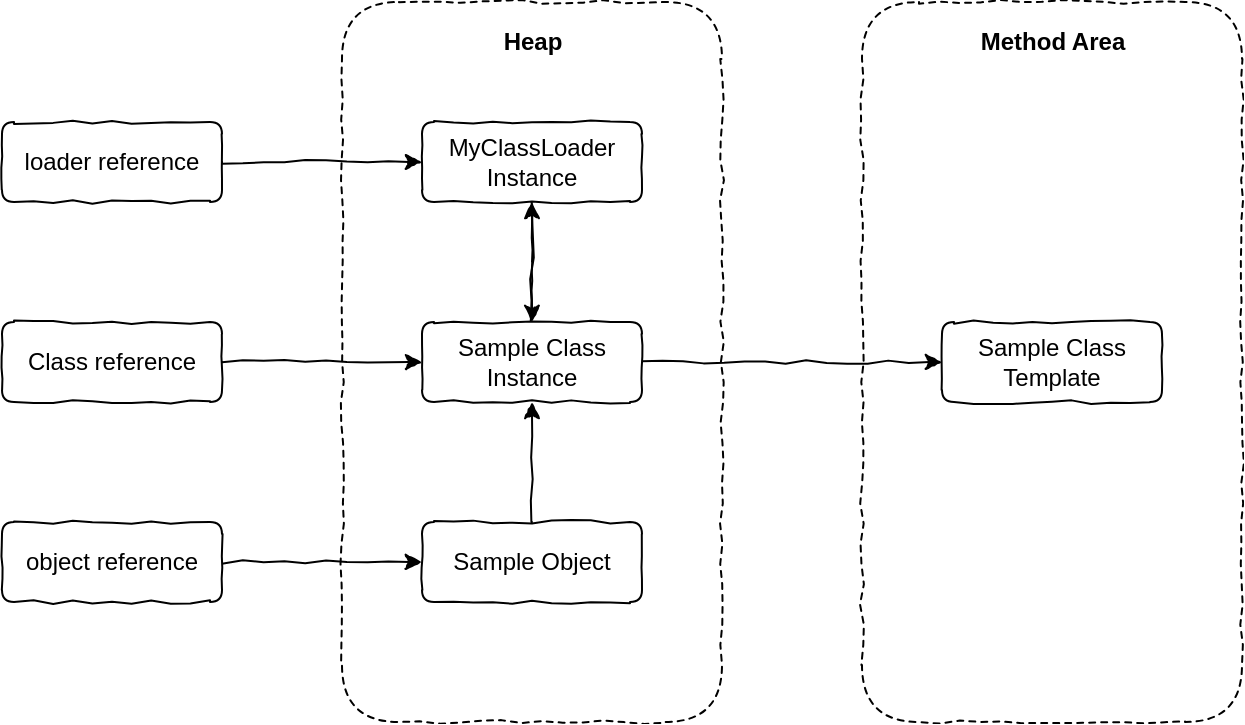 <mxfile version="14.6.13" type="device"><diagram id="C5RBs43oDa-KdzZeNtuy" name="Page-1"><mxGraphModel dx="1178" dy="676" grid="1" gridSize="10" guides="1" tooltips="1" connect="1" arrows="1" fold="1" page="1" pageScale="1" pageWidth="827" pageHeight="583" math="0" shadow="0"><root><mxCell id="WIyWlLk6GJQsqaUBKTNV-0"/><mxCell id="WIyWlLk6GJQsqaUBKTNV-1" parent="WIyWlLk6GJQsqaUBKTNV-0"/><mxCell id="WVULW-v_j61Ct4LWgTXI-8" value="" style="rounded=1;whiteSpace=wrap;html=1;dashed=1;comic=1;" vertex="1" parent="WIyWlLk6GJQsqaUBKTNV-1"><mxGeometry x="490" y="60" width="190" height="360" as="geometry"/></mxCell><mxCell id="WVULW-v_j61Ct4LWgTXI-6" value="" style="rounded=1;whiteSpace=wrap;html=1;dashed=1;comic=1;" vertex="1" parent="WIyWlLk6GJQsqaUBKTNV-1"><mxGeometry x="230" y="60" width="190" height="360" as="geometry"/></mxCell><mxCell id="WVULW-v_j61Ct4LWgTXI-11" style="edgeStyle=orthogonalEdgeStyle;rounded=0;orthogonalLoop=1;jettySize=auto;html=1;entryX=0;entryY=0.5;entryDx=0;entryDy=0;comic=1;" edge="1" parent="WIyWlLk6GJQsqaUBKTNV-1" source="WVULW-v_j61Ct4LWgTXI-0" target="WVULW-v_j61Ct4LWgTXI-3"><mxGeometry relative="1" as="geometry"/></mxCell><mxCell id="WVULW-v_j61Ct4LWgTXI-0" value="loader reference" style="rounded=1;whiteSpace=wrap;html=1;comic=1;" vertex="1" parent="WIyWlLk6GJQsqaUBKTNV-1"><mxGeometry x="60" y="120" width="110" height="40" as="geometry"/></mxCell><mxCell id="WVULW-v_j61Ct4LWgTXI-12" style="edgeStyle=orthogonalEdgeStyle;rounded=0;orthogonalLoop=1;jettySize=auto;html=1;entryX=0;entryY=0.5;entryDx=0;entryDy=0;comic=1;" edge="1" parent="WIyWlLk6GJQsqaUBKTNV-1" source="WVULW-v_j61Ct4LWgTXI-1" target="WVULW-v_j61Ct4LWgTXI-4"><mxGeometry relative="1" as="geometry"/></mxCell><mxCell id="WVULW-v_j61Ct4LWgTXI-1" value="Class reference" style="rounded=1;whiteSpace=wrap;html=1;comic=1;" vertex="1" parent="WIyWlLk6GJQsqaUBKTNV-1"><mxGeometry x="60" y="220" width="110" height="40" as="geometry"/></mxCell><mxCell id="WVULW-v_j61Ct4LWgTXI-13" style="edgeStyle=orthogonalEdgeStyle;rounded=0;orthogonalLoop=1;jettySize=auto;html=1;entryX=0;entryY=0.5;entryDx=0;entryDy=0;comic=1;" edge="1" parent="WIyWlLk6GJQsqaUBKTNV-1" source="WVULW-v_j61Ct4LWgTXI-2" target="WVULW-v_j61Ct4LWgTXI-5"><mxGeometry relative="1" as="geometry"/></mxCell><mxCell id="WVULW-v_j61Ct4LWgTXI-2" value="object reference" style="rounded=1;whiteSpace=wrap;html=1;comic=1;" vertex="1" parent="WIyWlLk6GJQsqaUBKTNV-1"><mxGeometry x="60" y="320" width="110" height="40" as="geometry"/></mxCell><mxCell id="WVULW-v_j61Ct4LWgTXI-19" style="edgeStyle=orthogonalEdgeStyle;rounded=0;orthogonalLoop=1;jettySize=auto;html=1;comic=1;" edge="1" parent="WIyWlLk6GJQsqaUBKTNV-1" source="WVULW-v_j61Ct4LWgTXI-3"><mxGeometry relative="1" as="geometry"><mxPoint x="325" y="220" as="targetPoint"/></mxGeometry></mxCell><mxCell id="WVULW-v_j61Ct4LWgTXI-3" value="MyClassLoader Instance" style="rounded=1;whiteSpace=wrap;html=1;comic=1;" vertex="1" parent="WIyWlLk6GJQsqaUBKTNV-1"><mxGeometry x="270" y="120" width="110" height="40" as="geometry"/></mxCell><mxCell id="WVULW-v_j61Ct4LWgTXI-16" style="edgeStyle=orthogonalEdgeStyle;rounded=0;orthogonalLoop=1;jettySize=auto;html=1;entryX=0;entryY=0.5;entryDx=0;entryDy=0;comic=1;" edge="1" parent="WIyWlLk6GJQsqaUBKTNV-1" source="WVULW-v_j61Ct4LWgTXI-4" target="WVULW-v_j61Ct4LWgTXI-10"><mxGeometry relative="1" as="geometry"/></mxCell><mxCell id="WVULW-v_j61Ct4LWgTXI-18" style="edgeStyle=orthogonalEdgeStyle;rounded=0;orthogonalLoop=1;jettySize=auto;html=1;entryX=0.5;entryY=1;entryDx=0;entryDy=0;comic=1;" edge="1" parent="WIyWlLk6GJQsqaUBKTNV-1" source="WVULW-v_j61Ct4LWgTXI-4" target="WVULW-v_j61Ct4LWgTXI-3"><mxGeometry relative="1" as="geometry"/></mxCell><mxCell id="WVULW-v_j61Ct4LWgTXI-4" value="Sample Class Instance" style="rounded=1;whiteSpace=wrap;html=1;comic=1;" vertex="1" parent="WIyWlLk6GJQsqaUBKTNV-1"><mxGeometry x="270" y="220" width="110" height="40" as="geometry"/></mxCell><mxCell id="WVULW-v_j61Ct4LWgTXI-14" style="edgeStyle=orthogonalEdgeStyle;rounded=0;orthogonalLoop=1;jettySize=auto;html=1;entryX=0.5;entryY=1;entryDx=0;entryDy=0;comic=1;" edge="1" parent="WIyWlLk6GJQsqaUBKTNV-1" source="WVULW-v_j61Ct4LWgTXI-5" target="WVULW-v_j61Ct4LWgTXI-4"><mxGeometry relative="1" as="geometry"/></mxCell><mxCell id="WVULW-v_j61Ct4LWgTXI-5" value="Sample Object" style="rounded=1;whiteSpace=wrap;html=1;comic=1;" vertex="1" parent="WIyWlLk6GJQsqaUBKTNV-1"><mxGeometry x="270" y="320" width="110" height="40" as="geometry"/></mxCell><mxCell id="WVULW-v_j61Ct4LWgTXI-7" value="&lt;b&gt;Heap&lt;/b&gt;" style="text;html=1;align=center;verticalAlign=middle;resizable=0;points=[];autosize=1;strokeColor=none;comic=1;" vertex="1" parent="WIyWlLk6GJQsqaUBKTNV-1"><mxGeometry x="305" y="70" width="40" height="20" as="geometry"/></mxCell><mxCell id="WVULW-v_j61Ct4LWgTXI-9" value="&lt;b&gt;Method Area&lt;/b&gt;" style="text;html=1;align=center;verticalAlign=middle;resizable=0;points=[];autosize=1;strokeColor=none;comic=1;" vertex="1" parent="WIyWlLk6GJQsqaUBKTNV-1"><mxGeometry x="540" y="70" width="90" height="20" as="geometry"/></mxCell><mxCell id="WVULW-v_j61Ct4LWgTXI-10" value="Sample Class Template" style="rounded=1;whiteSpace=wrap;html=1;comic=1;" vertex="1" parent="WIyWlLk6GJQsqaUBKTNV-1"><mxGeometry x="530" y="220" width="110" height="40" as="geometry"/></mxCell></root></mxGraphModel></diagram></mxfile>